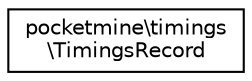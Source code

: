 digraph "Graphical Class Hierarchy"
{
 // INTERACTIVE_SVG=YES
 // LATEX_PDF_SIZE
  edge [fontname="Helvetica",fontsize="10",labelfontname="Helvetica",labelfontsize="10"];
  node [fontname="Helvetica",fontsize="10",shape=record];
  rankdir="LR";
  Node0 [label="pocketmine\\timings\l\\TimingsRecord",height=0.2,width=0.4,color="black", fillcolor="white", style="filled",URL="$da/df9/classpocketmine_1_1timings_1_1_timings_record.html",tooltip=" "];
}
